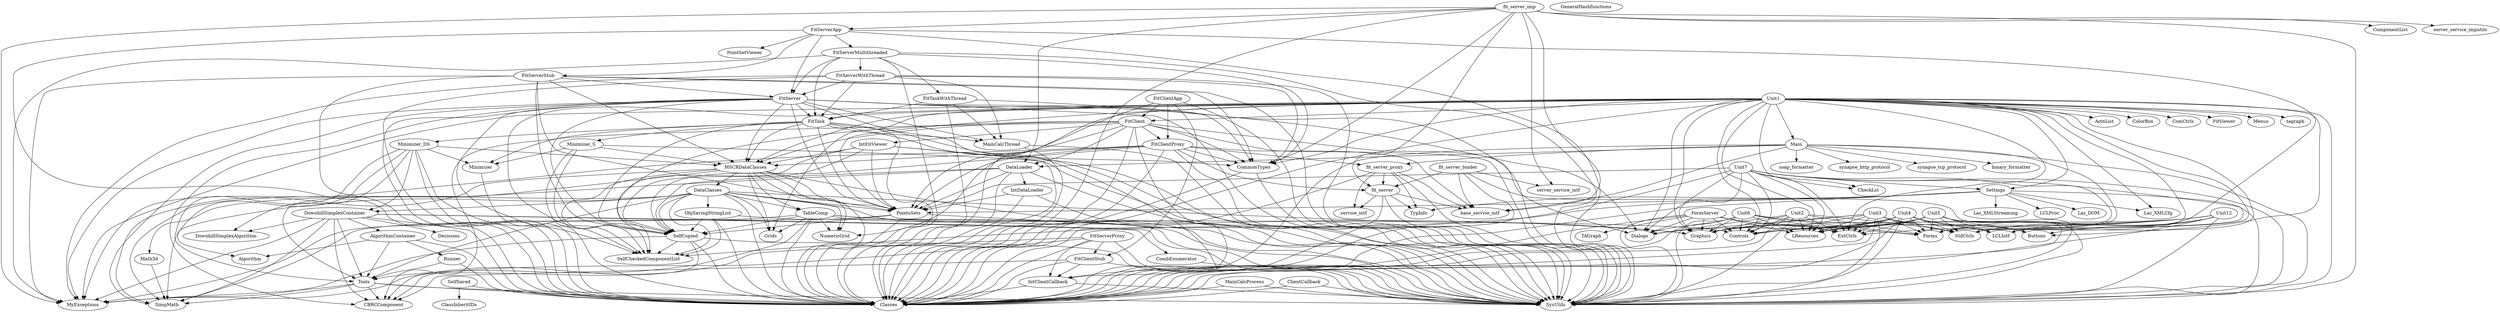DiGraph Uses {
  "AlgorithmContainer" -> "Algorithm"
  "AlgorithmContainer" -> "Classes"
  "AlgorithmContainer" -> "Runner"
  "AlgorithmContainer" -> "Tools"
  "AlgorithmContainer" [href="AlgorithmContainer.html"]
  "ClassInheritIDs" [href="ClassInheritIDs.html"]
  "ClientCallback" -> "Classes"
  "ClientCallback" -> "SysUtils"
  "ClientCallback" [href="ClientCallback.html"]
  "CombEnumerator" -> "SysUtils"
  "CombEnumerator" [href="CombEnumerator.html"]
  "CommonTypes" -> "Classes"
  "CommonTypes" -> "SysUtils"
  "CommonTypes" [href="CommonTypes.html"]
  "DataClasses" -> "Classes"
  "DataClasses" -> "DownhillSimplexContainer"
  "DataClasses" -> "Graphics"
  "DataClasses" -> "Grids"
  "DataClasses" -> "Math3d"
  "DataClasses" -> "NumericGrid"
  "DataClasses" -> "ObjSavingStringList"
  "DataClasses" -> "PointsSets"
  "DataClasses" -> "SelfCheckedComponentList"
  "DataClasses" -> "SelfCopied"
  "DataClasses" -> "SimpMath"
  "DataClasses" -> "SysUtils"
  "DataClasses" -> "TableComp"
  "DataClasses" -> "Tools"
  "DataClasses" [href="DataClasses.html"]
  "DataLoader" -> "Classes"
  "DataLoader" -> "IntDataLoader"
  "DataLoader" -> "PointsSets"
  "DataLoader" -> "SelfCopied"
  "DataLoader" -> "SimpMath"
  "DataLoader" -> "SysUtils"
  "DataLoader" [href="DataLoader.html"]
  "DownhillSimplexContainer" -> "AlgorithmContainer"
  "DownhillSimplexContainer" -> "CBRCComponent"
  "DownhillSimplexContainer" -> "Classes"
  "DownhillSimplexContainer" -> "CombEnumerator"
  "DownhillSimplexContainer" -> "Decisions"
  "DownhillSimplexContainer" -> "DownhillSimplexAlgorithm"
  "DownhillSimplexContainer" -> "MyExceptions"
  "DownhillSimplexContainer" -> "SimpMath"
  "DownhillSimplexContainer" -> "SysUtils"
  "DownhillSimplexContainer" -> "Tools"
  "DownhillSimplexContainer" [href="DownhillSimplexContainer.html"]
  "FitClient" -> "CBRCComponent"
  "FitClient" -> "Classes"
  "FitClient" -> "CommonTypes"
  "FitClient" -> "DataLoader"
  "FitClient" -> "Dialogs"
  "FitClient" -> "FitClientProxy"
  "FitClient" -> "IntClientCallback"
  "FitClient" -> "IntFitViewer"
  "FitClient" -> "MSCRDataClasses"
  "FitClient" -> "PointsSets"
  "FitClient" -> "SelfCopied"
  "FitClient" -> "SysUtils"
  "FitClient" [href="FitClient.html"]
  "FitClientApp" -> "Classes"
  "FitClientApp" -> "FitClient"
  "FitClientApp" -> "FitClientProxy"
  "FitClientApp" -> "FitClientStub"
  "FitClientApp" -> "SysUtils"
  "FitClientApp" [href="FitClientApp.html"]
  "FitClientProxy" -> "base_service_intf"
  "FitClientProxy" -> "Classes"
  "FitClientProxy" -> "CommonTypes"
  "FitClientProxy" -> "fit_server"
  "FitClientProxy" -> "fit_server_proxy"
  "FitClientProxy" -> "MSCRDataClasses"
  "FitClientProxy" -> "MyExceptions"
  "FitClientProxy" -> "PointsSets"
  "FitClientProxy" -> "SelfCopied"
  "FitClientProxy" -> "SysUtils"
  "FitClientProxy" [href="FitClientProxy.html"]
  "FitClientStub" -> "CBRCComponent"
  "FitClientStub" -> "Classes"
  "FitClientStub" -> "IntClientCallback"
  "FitClientStub" -> "SysUtils"
  "FitClientStub" [href="FitClientStub.html"]
  "FitServer" -> "CBRCComponent"
  "FitServer" -> "Classes"
  "FitServer" -> "CommonTypes"
  "FitServer" -> "Dialogs"
  "FitServer" -> "FitTask"
  "FitServer" -> "IntClientCallback"
  "FitServer" -> "MainCalcThread"
  "FitServer" -> "MSCRDataClasses"
  "FitServer" -> "MyExceptions"
  "FitServer" -> "PointsSets"
  "FitServer" -> "SelfCheckedComponentList"
  "FitServer" -> "SelfCopied"
  "FitServer" -> "SimpMath"
  "FitServer" -> "SysUtils"
  "FitServer" [href="FitServer.html"]
  "FitServerApp" -> "Classes"
  "FitServerApp" -> "FitServer"
  "FitServerApp" -> "FitServerMultithreaded"
  "FitServerApp" -> "FitServerStub"
  "FitServerApp" -> "Forms"
  "FitServerApp" -> "PointSetViewer"
  "FitServerApp" -> "SysUtils"
  "FitServerApp" [href="FitServerApp.html"]
  "FitServerMultithreaded" -> "Classes"
  "FitServerMultithreaded" -> "CommonTypes"
  "FitServerMultithreaded" -> "FitServer"
  "FitServerMultithreaded" -> "FitServerWithThread"
  "FitServerMultithreaded" -> "FitTask"
  "FitServerMultithreaded" -> "FitTaskWithThread"
  "FitServerMultithreaded" -> "MyExceptions"
  "FitServerMultithreaded" -> "SysUtils"
  "FitServerMultithreaded" [href="FitServerMultithreaded.html"]
  "FitServerProxy" -> "CBRCComponent"
  "FitServerProxy" -> "Classes"
  "FitServerProxy" -> "FitClientStub"
  "FitServerProxy" -> "IntClientCallback"
  "FitServerProxy" -> "MyExceptions"
  "FitServerProxy" -> "SysUtils"
  "FitServerProxy" [href="FitServerProxy.html"]
  "FitServerStub" -> "Classes"
  "FitServerStub" -> "CommonTypes"
  "FitServerStub" -> "FitServer"
  "FitServerStub" -> "MSCRDataClasses"
  "FitServerStub" -> "MyExceptions"
  "FitServerStub" -> "PointsSets"
  "FitServerStub" -> "SelfCopied"
  "FitServerStub" -> "SysUtils"
  "FitServerStub" [href="FitServerStub.html"]
  "FitServerWithThread" -> "Classes"
  "FitServerWithThread" -> "CommonTypes"
  "FitServerWithThread" -> "FitServer"
  "FitServerWithThread" -> "FitTask"
  "FitServerWithThread" -> "MainCalcThread"
  "FitServerWithThread" -> "MyExceptions"
  "FitServerWithThread" -> "SysUtils"
  "FitServerWithThread" [href="FitServerWithThread.html"]
  "FitTask" -> "Classes"
  "FitTask" -> "CommonTypes"
  "FitTask" -> "MainCalcThread"
  "FitTask" -> "Minimizer"
  "FitTask" -> "Minimizer_DS"
  "FitTask" -> "Minimizer_S"
  "FitTask" -> "MSCRDataClasses"
  "FitTask" -> "PointsSets"
  "FitTask" -> "SelfCopied"
  "FitTask" -> "SysUtils"
  "FitTask" [href="FitTask.html"]
  "FitTaskWithThread" -> "Classes"
  "FitTaskWithThread" -> "FitTask"
  "FitTaskWithThread" -> "MainCalcThread"
  "FitTaskWithThread" -> "SysUtils"
  "FitTaskWithThread" [href="FitTaskWithThread.html"]
  "fit_server" -> "base_service_intf"
  "fit_server" -> "Classes"
  "fit_server" -> "service_intf"
  "fit_server" -> "SysUtils"
  "fit_server" -> "TypInfo"
  "fit_server" [href="fit_server.html"]
  "fit_server_binder" -> "base_service_intf"
  "fit_server_binder" -> "Classes"
  "fit_server_binder" -> "fit_server"
  "fit_server_binder" -> "server_service_intf"
  "fit_server_binder" -> "SysUtils"
  "fit_server_binder" [href="fit_server_binder.html"]
  "fit_server_imp" -> "base_service_intf"
  "fit_server_imp" -> "Classes"
  "fit_server_imp" -> "CommonTypes"
  "fit_server_imp" -> "ComponentList"
  "fit_server_imp" -> "DataLoader"
  "fit_server_imp" -> "fit_server"
  "fit_server_imp" -> "FitServerApp"
  "fit_server_imp" -> "MyExceptions"
  "fit_server_imp" -> "server_service_imputils"
  "fit_server_imp" -> "server_service_intf"
  "fit_server_imp" -> "SysUtils"
  "fit_server_imp" [href="fit_server_imp.html"]
  "fit_server_proxy" -> "base_service_intf"
  "fit_server_proxy" -> "Classes"
  "fit_server_proxy" -> "fit_server"
  "fit_server_proxy" -> "service_intf"
  "fit_server_proxy" -> "SysUtils"
  "fit_server_proxy" -> "TypInfo"
  "fit_server_proxy" [href="fit_server_proxy.html"]
  "FormServer" -> "Classes"
  "FormServer" -> "Controls"
  "FormServer" -> "Dialogs"
  "FormServer" -> "ExtCtrls"
  "FormServer" -> "Forms"
  "FormServer" -> "Graphics"
  "FormServer" -> "LResources"
  "FormServer" -> "SysUtils"
  "FormServer" -> "TAGraph"
  "FormServer" [href="FormServer.html"]
  "GeneralHashfunctions" [href="GeneralHashfunctions.html"]
  "IntClientCallback" -> "Classes"
  "IntClientCallback" -> "SysUtils"
  "IntClientCallback" [href="IntClientCallback.html"]
  "IntDataLoader" -> "Classes"
  "IntDataLoader" -> "PointsSets"
  "IntDataLoader" -> "SysUtils"
  "IntDataLoader" [href="IntDataLoader.html"]
  "IntFitViewer" -> "Classes"
  "IntFitViewer" -> "MSCRDataClasses"
  "IntFitViewer" -> "PointsSets"
  "IntFitViewer" -> "SelfCheckedComponentList"
  "IntFitViewer" -> "SelfCopied"
  "IntFitViewer" -> "SysUtils"
  "IntFitViewer" [href="IntFitViewer.html"]
  "Main" -> "base_service_intf"
  "Main" -> "binary_formatter"
  "Main" -> "Classes"
  "Main" -> "DataLoader"
  "Main" -> "fit_server_proxy"
  "Main" -> "Forms"
  "Main" -> "soap_formatter"
  "Main" -> "synapse_http_protocol"
  "Main" -> "synapse_tcp_protocol"
  "Main" -> "SysUtils"
  "Main" [href="Main.html"]
  "MainCalcProcess" -> "Classes"
  "MainCalcProcess" -> "SysUtils"
  "MainCalcProcess" [href="MainCalcProcess.html"]
  "MainCalcThread" -> "Classes"
  "MainCalcThread" -> "SysUtils"
  "MainCalcThread" [href="MainCalcThread.html"]
  "Math3d" -> "SimpMath"
  "Math3d" [href="Math3d.html"]
  "Minimizer" -> "Classes"
  "Minimizer" [href="Minimizer.html"]
  "Minimizer_DS" -> "Algorithm"
  "Minimizer_DS" -> "Classes"
  "Minimizer_DS" -> "DownhillSimplexAlgorithm"
  "Minimizer_DS" -> "DownhillSimplexContainer"
  "Minimizer_DS" -> "Minimizer"
  "Minimizer_DS" -> "MSCRDataClasses"
  "Minimizer_DS" -> "SelfCheckedComponentList"
  "Minimizer_DS" -> "Tools"
  "Minimizer_DS" [href="Minimizer_DS.html"]
  "Minimizer_S" -> "Classes"
  "Minimizer_S" -> "Minimizer"
  "Minimizer_S" -> "MSCRDataClasses"
  "Minimizer_S" -> "SelfCheckedComponentList"
  "Minimizer_S" -> "SysUtils"
  "Minimizer_S" [href="Minimizer_S.html"]
  "MSCRDataClasses" -> "Classes"
  "MSCRDataClasses" -> "DataClasses"
  "MSCRDataClasses" -> "Grids"
  "MSCRDataClasses" -> "NumericGrid"
  "MSCRDataClasses" -> "PointsSets"
  "MSCRDataClasses" -> "SelfCheckedComponentList"
  "MSCRDataClasses" -> "SimpMath"
  "MSCRDataClasses" -> "SysUtils"
  "MSCRDataClasses" -> "TableComp"
  "MSCRDataClasses" -> "Tools"
  "MSCRDataClasses" [href="MSCRDataClasses.html"]
  "ObjSavingStringList" -> "Classes"
  "ObjSavingStringList" -> "SelfCheckedComponentList"
  "ObjSavingStringList" -> "SelfCopied"
  "ObjSavingStringList" -> "SysUtils"
  "ObjSavingStringList" [href="ObjSavingStringList.html"]
  "PointsSets" -> "Classes"
  "PointsSets" -> "SelfCopied"
  "PointsSets" -> "SimpMath"
  "PointsSets" -> "SysUtils"
  "PointsSets" [href="PointsSets.html"]
  "Runner" -> "Classes"
  "Runner" -> "Tools"
  "Runner" [href="Runner.html"]
  "SelfCopied" -> "CBRCComponent"
  "SelfCopied" -> "Classes"
  "SelfCopied" -> "MyExceptions"
  "SelfCopied" -> "SelfCheckedComponentList"
  "SelfCopied" -> "SysUtils"
  "SelfCopied" [href="SelfCopied.html"]
  "SelfSaved" -> "Classes"
  "SelfSaved" -> "ClassInheritIDs"
  "SelfSaved" [href="SelfSaved.html"]
  "Settings" -> "Classes"
  "Settings" -> "Laz_DOM"
  "Settings" -> "Laz_XMLCfg"
  "Settings" -> "Laz_XMLStreaming"
  "Settings" -> "LCLProc"
  "Settings" -> "PointsSets"
  "Settings" -> "SelfCheckedComponentList"
  "Settings" -> "SysUtils"
  "Settings" -> "TypInfo"
  "Settings" [href="Settings.html"]
  "TableComp" -> "Classes"
  "TableComp" -> "Controls"
  "TableComp" -> "Graphics"
  "TableComp" -> "Grids"
  "TableComp" -> "MyExceptions"
  "TableComp" -> "NumericGrid"
  "TableComp" -> "SelfCopied"
  "TableComp" -> "SysUtils"
  "TableComp" -> "Tools"
  "TableComp" [href="TableComp.html"]
  "Tools" -> "CBRCComponent"
  "Tools" -> "Classes"
  "Tools" -> "MyExceptions"
  "Tools" -> "SimpMath"
  "Tools" -> "SysUtils"
  "Tools" [href="Tools.html"]
  "Unit1" -> "ActnList"
  "Unit1" -> "Buttons"
  "Unit1" -> "CheckLst"
  "Unit1" -> "Classes"
  "Unit1" -> "ColorBox"
  "Unit1" -> "ComCtrls"
  "Unit1" -> "CommonTypes"
  "Unit1" -> "Controls"
  "Unit1" -> "Dialogs"
  "Unit1" -> "ExtCtrls"
  "Unit1" -> "FitClient"
  "Unit1" -> "FitTask"
  "Unit1" -> "FitViewer"
  "Unit1" -> "Forms"
  "Unit1" -> "Graphics"
  "Unit1" -> "Grids"
  "Unit1" -> "Laz_XMLCfg"
  "Unit1" -> "LCLIntf"
  "Unit1" -> "LResources"
  "Unit1" -> "Main"
  "Unit1" -> "Menus"
  "Unit1" -> "MSCRDataClasses"
  "Unit1" -> "MyExceptions"
  "Unit1" -> "NumericGrid"
  "Unit1" -> "PointsSets"
  "Unit1" -> "SelfCheckedComponentList"
  "Unit1" -> "Settings"
  "Unit1" -> "StdCtrls"
  "Unit1" -> "SysUtils"
  "Unit1" -> "tagraph"
  "Unit1" [href="Unit1.html"]
  "Unit12" -> "Buttons"
  "Unit12" -> "Classes"
  "Unit12" -> "Controls"
  "Unit12" -> "ExtCtrls"
  "Unit12" -> "Forms"
  "Unit12" -> "Graphics"
  "Unit12" -> "LCLIntf"
  "Unit12" -> "LResources"
  "Unit12" -> "StdCtrls"
  "Unit12" -> "SysUtils"
  "Unit12" [href="Unit12.html"]
  "Unit2" -> "Classes"
  "Unit2" -> "Controls"
  "Unit2" -> "Dialogs"
  "Unit2" -> "ExtCtrls"
  "Unit2" -> "Forms"
  "Unit2" -> "Graphics"
  "Unit2" -> "LResources"
  "Unit2" -> "StdCtrls"
  "Unit2" -> "SysUtils"
  "Unit2" [href="Unit2.html"]
  "Unit3" -> "Buttons"
  "Unit3" -> "Classes"
  "Unit3" -> "Controls"
  "Unit3" -> "Dialogs"
  "Unit3" -> "ExtCtrls"
  "Unit3" -> "Forms"
  "Unit3" -> "Graphics"
  "Unit3" -> "LCLIntf"
  "Unit3" -> "LResources"
  "Unit3" -> "StdCtrls"
  "Unit3" -> "SysUtils"
  "Unit3" [href="Unit3.html"]
  "Unit4" -> "Buttons"
  "Unit4" -> "Classes"
  "Unit4" -> "Controls"
  "Unit4" -> "Dialogs"
  "Unit4" -> "ExtCtrls"
  "Unit4" -> "Forms"
  "Unit4" -> "Graphics"
  "Unit4" -> "LCLIntf"
  "Unit4" -> "LResources"
  "Unit4" -> "StdCtrls"
  "Unit4" -> "SysUtils"
  "Unit4" [href="Unit4.html"]
  "Unit5" -> "Buttons"
  "Unit5" -> "Classes"
  "Unit5" -> "Controls"
  "Unit5" -> "Dialogs"
  "Unit5" -> "ExtCtrls"
  "Unit5" -> "Forms"
  "Unit5" -> "Graphics"
  "Unit5" -> "LCLIntf"
  "Unit5" -> "LResources"
  "Unit5" -> "StdCtrls"
  "Unit5" -> "SysUtils"
  "Unit5" [href="Unit5.html"]
  "Unit6" -> "Classes"
  "Unit6" -> "Controls"
  "Unit6" -> "Dialogs"
  "Unit6" -> "ExtCtrls"
  "Unit6" -> "Forms"
  "Unit6" -> "Graphics"
  "Unit6" -> "LResources"
  "Unit6" -> "StdCtrls"
  "Unit6" -> "SysUtils"
  "Unit6" [href="Unit6.html"]
  "Unit7" -> "CheckLst"
  "Unit7" -> "Classes"
  "Unit7" -> "Controls"
  "Unit7" -> "Dialogs"
  "Unit7" -> "ExtCtrls"
  "Unit7" -> "Forms"
  "Unit7" -> "Graphics"
  "Unit7" -> "LResources"
  "Unit7" -> "PointsSets"
  "Unit7" -> "Settings"
  "Unit7" -> "StdCtrls"
  "Unit7" -> "SysUtils"
  "Unit7" [href="Unit7.html"]
}
